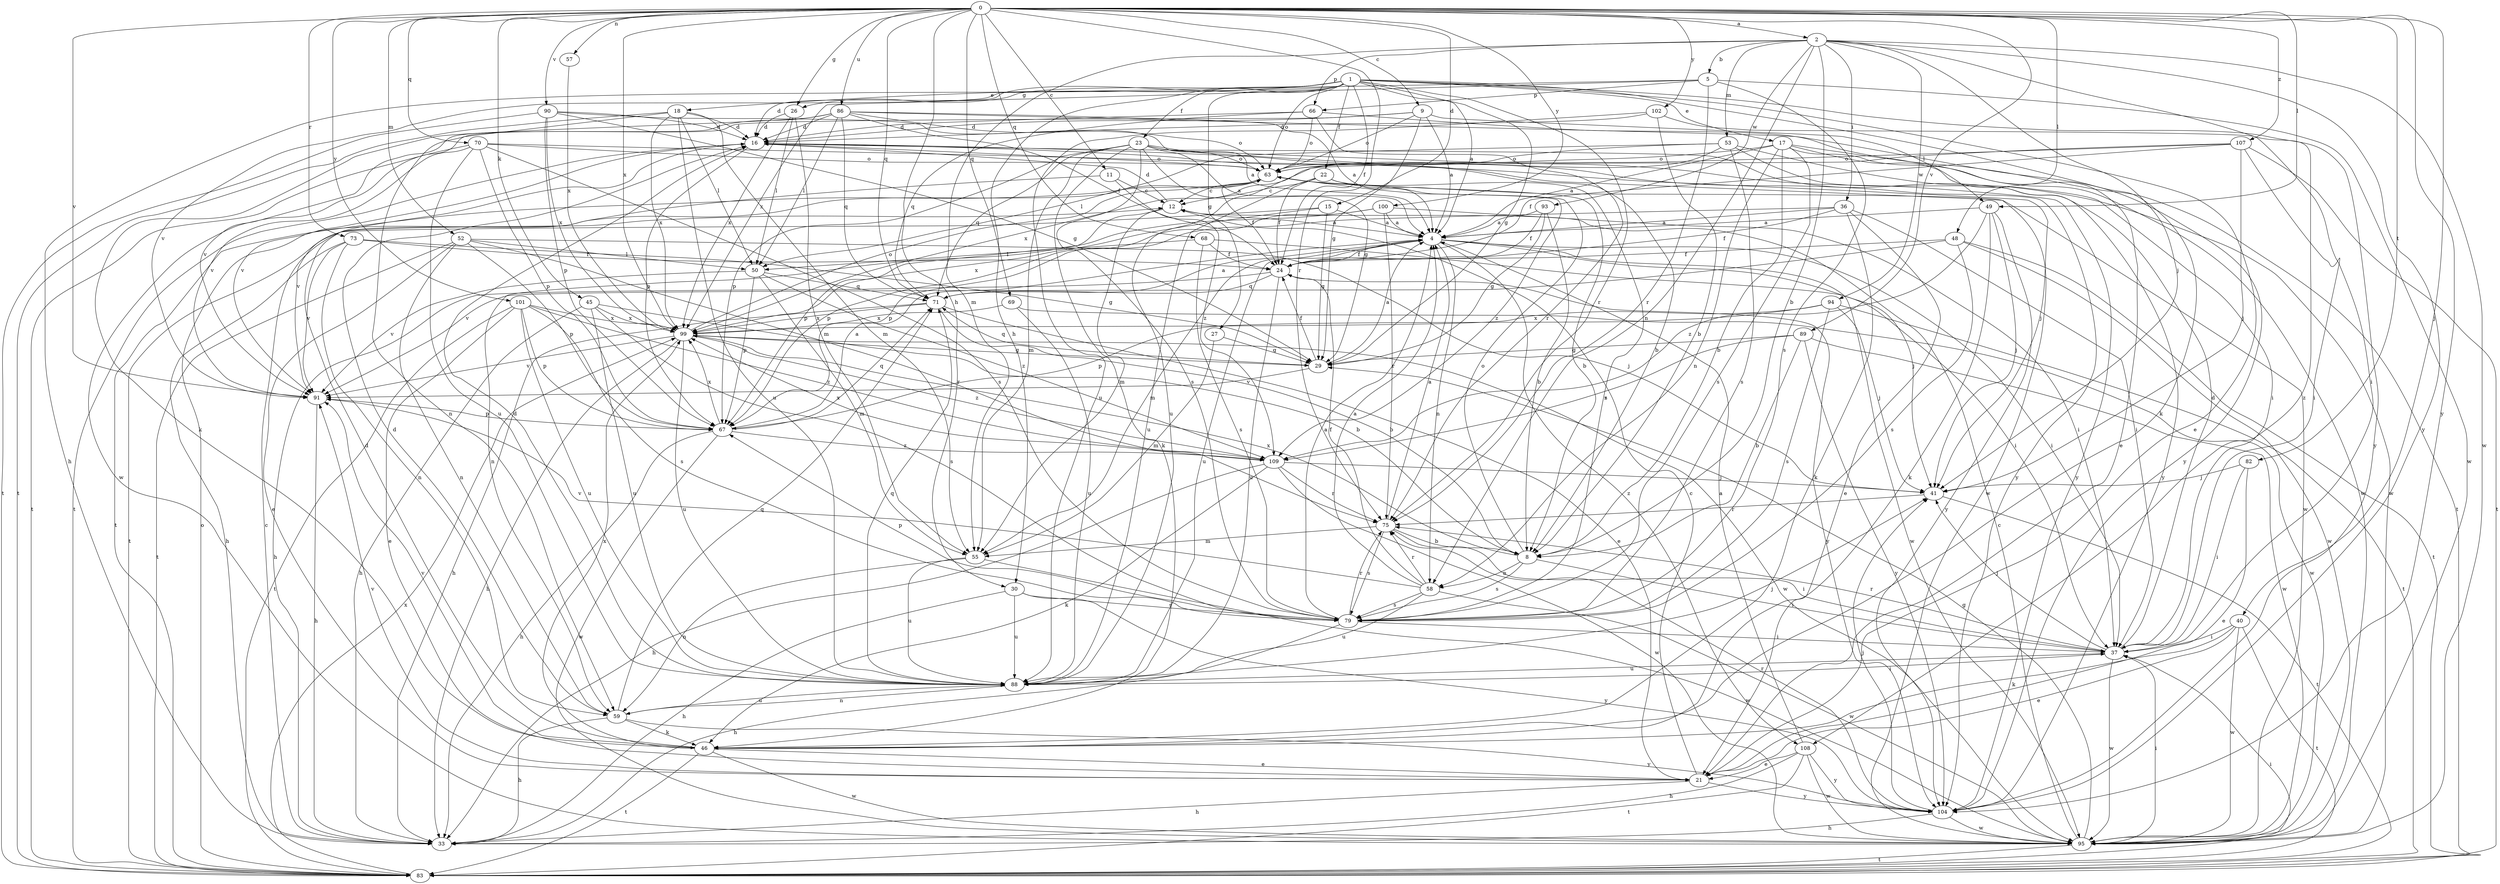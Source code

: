 strict digraph  {
0;
1;
2;
4;
5;
8;
9;
11;
12;
15;
16;
17;
18;
21;
22;
23;
24;
26;
27;
29;
30;
33;
36;
37;
40;
41;
45;
46;
48;
49;
50;
52;
53;
55;
57;
58;
59;
63;
66;
67;
68;
69;
70;
71;
73;
75;
79;
82;
83;
86;
88;
89;
90;
91;
93;
94;
95;
99;
100;
101;
102;
104;
107;
108;
109;
0 -> 2  [label=a];
0 -> 9  [label=c];
0 -> 11  [label=c];
0 -> 15  [label=d];
0 -> 26  [label=g];
0 -> 30  [label=h];
0 -> 40  [label=j];
0 -> 45  [label=k];
0 -> 48  [label=l];
0 -> 49  [label=l];
0 -> 52  [label=m];
0 -> 57  [label=n];
0 -> 68  [label=q];
0 -> 69  [label=q];
0 -> 70  [label=q];
0 -> 71  [label=q];
0 -> 73  [label=r];
0 -> 75  [label=r];
0 -> 82  [label=t];
0 -> 86  [label=u];
0 -> 89  [label=v];
0 -> 90  [label=v];
0 -> 91  [label=v];
0 -> 99  [label=x];
0 -> 100  [label=y];
0 -> 101  [label=y];
0 -> 102  [label=y];
0 -> 104  [label=y];
0 -> 107  [label=z];
1 -> 4  [label=a];
1 -> 16  [label=d];
1 -> 17  [label=e];
1 -> 18  [label=e];
1 -> 21  [label=e];
1 -> 22  [label=f];
1 -> 23  [label=f];
1 -> 24  [label=f];
1 -> 26  [label=g];
1 -> 27  [label=g];
1 -> 29  [label=g];
1 -> 30  [label=h];
1 -> 33  [label=h];
1 -> 46  [label=k];
1 -> 63  [label=o];
1 -> 75  [label=r];
1 -> 104  [label=y];
2 -> 5  [label=b];
2 -> 8  [label=b];
2 -> 36  [label=i];
2 -> 41  [label=j];
2 -> 53  [label=m];
2 -> 55  [label=m];
2 -> 58  [label=n];
2 -> 66  [label=p];
2 -> 93  [label=w];
2 -> 94  [label=w];
2 -> 95  [label=w];
2 -> 104  [label=y];
2 -> 108  [label=z];
4 -> 24  [label=f];
4 -> 37  [label=i];
4 -> 41  [label=j];
4 -> 55  [label=m];
4 -> 58  [label=n];
4 -> 88  [label=u];
4 -> 95  [label=w];
4 -> 108  [label=z];
5 -> 66  [label=p];
5 -> 75  [label=r];
5 -> 79  [label=s];
5 -> 91  [label=v];
5 -> 95  [label=w];
5 -> 99  [label=x];
8 -> 37  [label=i];
8 -> 58  [label=n];
8 -> 63  [label=o];
8 -> 79  [label=s];
8 -> 99  [label=x];
9 -> 4  [label=a];
9 -> 16  [label=d];
9 -> 29  [label=g];
9 -> 49  [label=l];
9 -> 63  [label=o];
9 -> 95  [label=w];
11 -> 12  [label=c];
11 -> 91  [label=v];
11 -> 109  [label=z];
12 -> 4  [label=a];
12 -> 16  [label=d];
12 -> 55  [label=m];
12 -> 67  [label=p];
15 -> 4  [label=a];
15 -> 29  [label=g];
15 -> 83  [label=t];
15 -> 99  [label=x];
16 -> 63  [label=o];
16 -> 67  [label=p];
16 -> 83  [label=t];
16 -> 91  [label=v];
16 -> 95  [label=w];
16 -> 104  [label=y];
17 -> 4  [label=a];
17 -> 8  [label=b];
17 -> 37  [label=i];
17 -> 58  [label=n];
17 -> 63  [label=o];
17 -> 79  [label=s];
17 -> 83  [label=t];
17 -> 95  [label=w];
18 -> 16  [label=d];
18 -> 50  [label=l];
18 -> 55  [label=m];
18 -> 59  [label=n];
18 -> 83  [label=t];
18 -> 88  [label=u];
18 -> 99  [label=x];
21 -> 12  [label=c];
21 -> 33  [label=h];
21 -> 91  [label=v];
21 -> 104  [label=y];
22 -> 8  [label=b];
22 -> 12  [label=c];
22 -> 24  [label=f];
22 -> 79  [label=s];
22 -> 88  [label=u];
23 -> 4  [label=a];
23 -> 8  [label=b];
23 -> 29  [label=g];
23 -> 46  [label=k];
23 -> 55  [label=m];
23 -> 63  [label=o];
23 -> 67  [label=p];
23 -> 71  [label=q];
23 -> 79  [label=s];
23 -> 104  [label=y];
24 -> 33  [label=h];
24 -> 71  [label=q];
24 -> 88  [label=u];
24 -> 104  [label=y];
26 -> 16  [label=d];
26 -> 50  [label=l];
26 -> 55  [label=m];
26 -> 99  [label=x];
27 -> 29  [label=g];
27 -> 55  [label=m];
29 -> 4  [label=a];
29 -> 24  [label=f];
29 -> 71  [label=q];
29 -> 91  [label=v];
30 -> 33  [label=h];
30 -> 79  [label=s];
30 -> 88  [label=u];
30 -> 104  [label=y];
33 -> 12  [label=c];
36 -> 4  [label=a];
36 -> 21  [label=e];
36 -> 24  [label=f];
36 -> 37  [label=i];
36 -> 46  [label=k];
36 -> 67  [label=p];
37 -> 16  [label=d];
37 -> 41  [label=j];
37 -> 75  [label=r];
37 -> 88  [label=u];
37 -> 95  [label=w];
40 -> 21  [label=e];
40 -> 37  [label=i];
40 -> 46  [label=k];
40 -> 83  [label=t];
40 -> 95  [label=w];
41 -> 75  [label=r];
41 -> 83  [label=t];
45 -> 8  [label=b];
45 -> 33  [label=h];
45 -> 79  [label=s];
45 -> 88  [label=u];
45 -> 99  [label=x];
46 -> 16  [label=d];
46 -> 21  [label=e];
46 -> 83  [label=t];
46 -> 91  [label=v];
46 -> 95  [label=w];
46 -> 99  [label=x];
48 -> 24  [label=f];
48 -> 79  [label=s];
48 -> 83  [label=t];
48 -> 91  [label=v];
48 -> 95  [label=w];
49 -> 4  [label=a];
49 -> 41  [label=j];
49 -> 46  [label=k];
49 -> 104  [label=y];
49 -> 109  [label=z];
50 -> 55  [label=m];
50 -> 67  [label=p];
50 -> 71  [label=q];
50 -> 91  [label=v];
50 -> 109  [label=z];
52 -> 21  [label=e];
52 -> 41  [label=j];
52 -> 50  [label=l];
52 -> 59  [label=n];
52 -> 67  [label=p];
52 -> 75  [label=r];
52 -> 83  [label=t];
53 -> 50  [label=l];
53 -> 63  [label=o];
53 -> 79  [label=s];
53 -> 88  [label=u];
53 -> 95  [label=w];
53 -> 104  [label=y];
55 -> 59  [label=n];
55 -> 88  [label=u];
55 -> 95  [label=w];
57 -> 99  [label=x];
58 -> 4  [label=a];
58 -> 24  [label=f];
58 -> 75  [label=r];
58 -> 79  [label=s];
58 -> 88  [label=u];
58 -> 91  [label=v];
58 -> 95  [label=w];
59 -> 16  [label=d];
59 -> 33  [label=h];
59 -> 46  [label=k];
59 -> 71  [label=q];
59 -> 88  [label=u];
59 -> 104  [label=y];
63 -> 12  [label=c];
63 -> 24  [label=f];
63 -> 83  [label=t];
63 -> 95  [label=w];
63 -> 109  [label=z];
66 -> 16  [label=d];
66 -> 21  [label=e];
66 -> 63  [label=o];
66 -> 71  [label=q];
66 -> 75  [label=r];
67 -> 4  [label=a];
67 -> 33  [label=h];
67 -> 71  [label=q];
67 -> 95  [label=w];
67 -> 99  [label=x];
67 -> 109  [label=z];
68 -> 24  [label=f];
68 -> 37  [label=i];
68 -> 50  [label=l];
68 -> 79  [label=s];
69 -> 88  [label=u];
69 -> 95  [label=w];
69 -> 99  [label=x];
70 -> 41  [label=j];
70 -> 63  [label=o];
70 -> 67  [label=p];
70 -> 79  [label=s];
70 -> 83  [label=t];
70 -> 88  [label=u];
70 -> 91  [label=v];
71 -> 4  [label=a];
71 -> 8  [label=b];
71 -> 21  [label=e];
71 -> 33  [label=h];
71 -> 99  [label=x];
73 -> 24  [label=f];
73 -> 29  [label=g];
73 -> 33  [label=h];
73 -> 59  [label=n];
73 -> 91  [label=v];
75 -> 4  [label=a];
75 -> 8  [label=b];
75 -> 37  [label=i];
75 -> 55  [label=m];
75 -> 79  [label=s];
79 -> 4  [label=a];
79 -> 33  [label=h];
79 -> 37  [label=i];
79 -> 67  [label=p];
79 -> 75  [label=r];
82 -> 21  [label=e];
82 -> 37  [label=i];
82 -> 41  [label=j];
83 -> 37  [label=i];
83 -> 63  [label=o];
83 -> 99  [label=x];
86 -> 4  [label=a];
86 -> 16  [label=d];
86 -> 24  [label=f];
86 -> 46  [label=k];
86 -> 50  [label=l];
86 -> 63  [label=o];
86 -> 71  [label=q];
86 -> 91  [label=v];
86 -> 104  [label=y];
88 -> 16  [label=d];
88 -> 37  [label=i];
88 -> 41  [label=j];
88 -> 59  [label=n];
88 -> 71  [label=q];
89 -> 8  [label=b];
89 -> 29  [label=g];
89 -> 95  [label=w];
89 -> 104  [label=y];
89 -> 109  [label=z];
90 -> 4  [label=a];
90 -> 16  [label=d];
90 -> 29  [label=g];
90 -> 67  [label=p];
90 -> 83  [label=t];
90 -> 99  [label=x];
91 -> 33  [label=h];
91 -> 67  [label=p];
93 -> 4  [label=a];
93 -> 8  [label=b];
93 -> 24  [label=f];
93 -> 29  [label=g];
94 -> 41  [label=j];
94 -> 67  [label=p];
94 -> 79  [label=s];
94 -> 83  [label=t];
94 -> 99  [label=x];
95 -> 12  [label=c];
95 -> 29  [label=g];
95 -> 37  [label=i];
95 -> 83  [label=t];
99 -> 29  [label=g];
99 -> 33  [label=h];
99 -> 63  [label=o];
99 -> 88  [label=u];
99 -> 91  [label=v];
99 -> 95  [label=w];
99 -> 109  [label=z];
100 -> 4  [label=a];
100 -> 37  [label=i];
100 -> 59  [label=n];
100 -> 67  [label=p];
100 -> 75  [label=r];
101 -> 21  [label=e];
101 -> 67  [label=p];
101 -> 79  [label=s];
101 -> 83  [label=t];
101 -> 88  [label=u];
101 -> 99  [label=x];
101 -> 109  [label=z];
102 -> 8  [label=b];
102 -> 16  [label=d];
102 -> 37  [label=i];
102 -> 88  [label=u];
104 -> 33  [label=h];
104 -> 41  [label=j];
104 -> 75  [label=r];
104 -> 95  [label=w];
107 -> 24  [label=f];
107 -> 37  [label=i];
107 -> 41  [label=j];
107 -> 63  [label=o];
107 -> 83  [label=t];
107 -> 99  [label=x];
108 -> 4  [label=a];
108 -> 21  [label=e];
108 -> 33  [label=h];
108 -> 83  [label=t];
108 -> 95  [label=w];
108 -> 104  [label=y];
109 -> 33  [label=h];
109 -> 41  [label=j];
109 -> 46  [label=k];
109 -> 75  [label=r];
109 -> 95  [label=w];
109 -> 99  [label=x];
}
